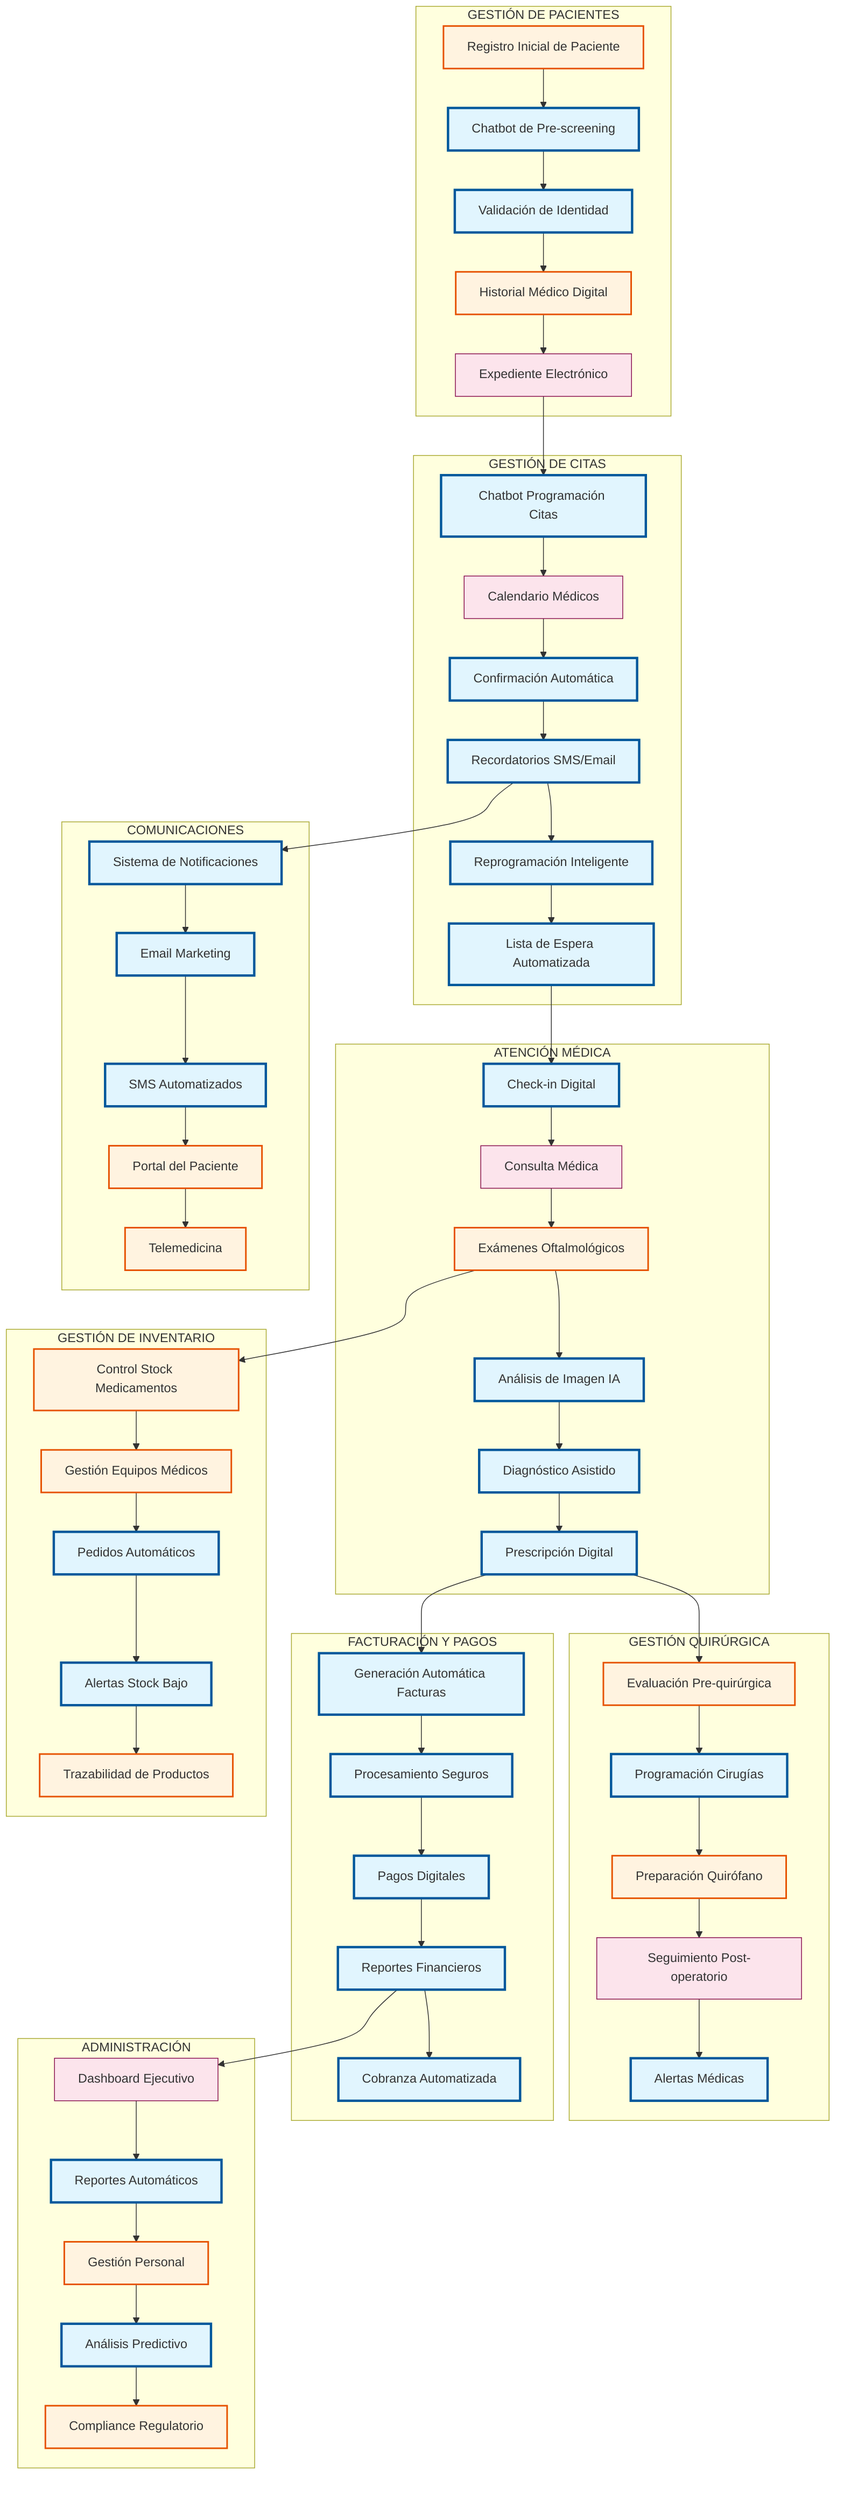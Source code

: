 graph TB
    %% Módulo de Gestión de Pacientes
    subgraph "GESTIÓN DE PACIENTES"
        A1[Registro Inicial de Paciente]
        A2[Chatbot de Pre-screening]
        A3[Validación de Identidad]
        A4[Historial Médico Digital]
        A5[Expediente Electrónico]
    end

    %% Módulo de Citas y Calendario
    subgraph "GESTIÓN DE CITAS"
        B1[Chatbot Programación Citas]
        B2[Calendario Médicos]
        B3[Confirmación Automática]
        B4[Recordatorios SMS/Email]
        B5[Reprogramación Inteligente]
        B6[Lista de Espera Automatizada]
    end

    %% Módulo Médico y Diagnóstico
    subgraph "ATENCIÓN MÉDICA"
        C1[Check-in Digital]
        C2[Consulta Médica]
        C3[Exámenes Oftalmológicos]
        C4[Análisis de Imagen IA]
        C5[Diagnóstico Asistido]
        C6[Prescripción Digital]
    end

    %% Módulo de Cirugías
    subgraph "GESTIÓN QUIRÚRGICA"
        D1[Evaluación Pre-quirúrgica]
        D2[Programación Cirugías]
        D3[Preparación Quirófano]
        D4[Seguimiento Post-operatorio]
        D5[Alertas Médicas]
    end

    %% Módulo de Facturación
    subgraph "FACTURACIÓN Y PAGOS"
        E1[Generación Automática Facturas]
        E2[Procesamiento Seguros]
        E3[Pagos Digitales]
        E4[Reportes Financieros]
        E5[Cobranza Automatizada]
    end

    %% Módulo de Inventario
    subgraph "GESTIÓN DE INVENTARIO"
        F1[Control Stock Medicamentos]
        F2[Gestión Equipos Médicos]
        F3[Pedidos Automáticos]
        F4[Alertas Stock Bajo]
        F5[Trazabilidad de Productos]
    end

    %% Módulo Administrativo
    subgraph "ADMINISTRACIÓN"
        G1[Dashboard Ejecutivo]
        G2[Reportes Automáticos]
        G3[Gestión Personal]
        G4[Análisis Predictivo]
        G5[Compliance Regulatorio]
    end

    %% Módulo de Comunicaciones
    subgraph "COMUNICACIONES"
        H1[Sistema de Notificaciones]
        H2[Email Marketing]
        H3[SMS Automatizados]
        H4[Portal del Paciente]
        H5[Telemedicina]
    end

    %% Conexiones principales
    A1 --> A2
    A2 --> A3
    A3 --> A4
    A4 --> A5
    
    A5 --> B1
    B1 --> B2
    B2 --> B3
    B3 --> B4
    B4 --> B5
    B5 --> B6
    
    B6 --> C1
    C1 --> C2
    C2 --> C3
    C3 --> C4
    C4 --> C5
    C5 --> C6
    
    C6 --> D1
    D1 --> D2
    D2 --> D3
    D3 --> D4
    D4 --> D5
    
    C6 --> E1
    E1 --> E2
    E2 --> E3
    E3 --> E4
    E4 --> E5
    
    C3 --> F1
    F1 --> F2
    F2 --> F3
    F3 --> F4
    F4 --> F5
    
    E4 --> G1
    G1 --> G2
    G2 --> G3
    G3 --> G4
    G4 --> G5
    
    B4 --> H1
    H1 --> H2
    H2 --> H3
    H3 --> H4
    H4 --> H5

    %% Estilos para procesos automatizables
    classDef automated fill:#e1f5fe,stroke:#01579b,stroke-width:3px
    classDef semiAutomated fill:#fff3e0,stroke:#e65100,stroke-width:2px
    classDef manual fill:#fce4ec,stroke:#880e4f,stroke-width:1px

    class A2,A3,B1,B3,B4,B5,B6,C1,C4,C5,C6,D2,D5,E1,E2,E3,E4,E5,F3,F4,G2,G4,H1,H2,H3 automated
    class A1,A4,C3,D1,D3,F1,F2,F5,G1,G3,G5,H4,H5 semiAutomated
    class A5,B2,C2,D4,G1 manual